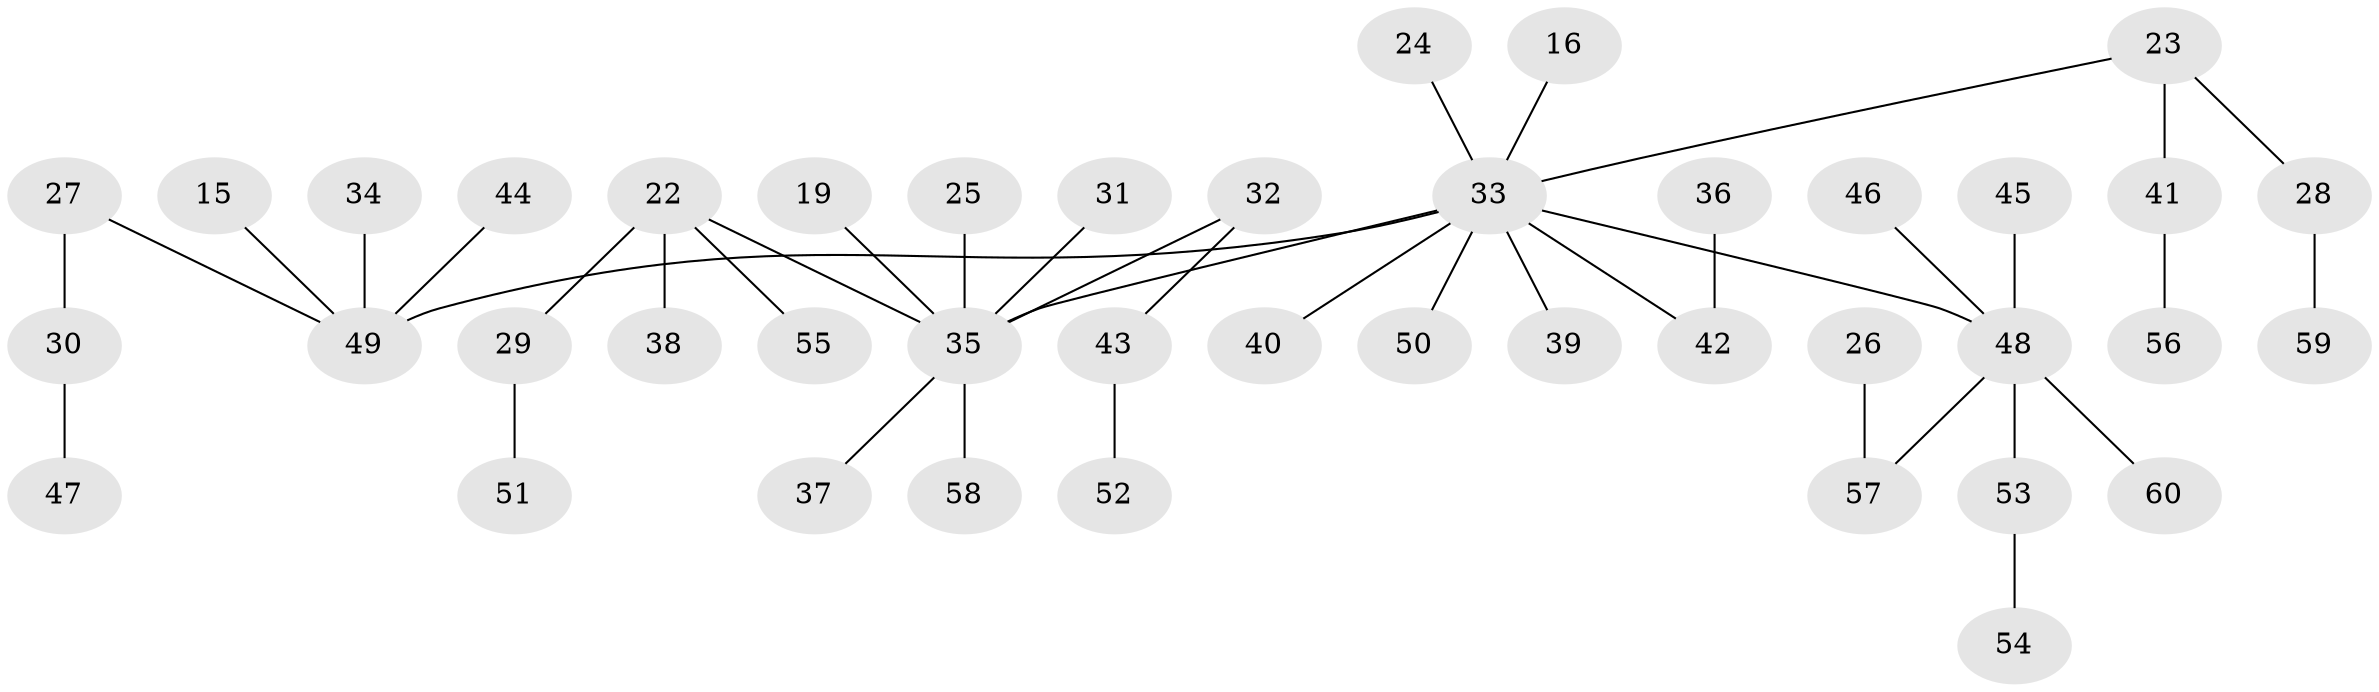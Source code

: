 // original degree distribution, {4: 0.06666666666666667, 8: 0.016666666666666666, 3: 0.15, 7: 0.016666666666666666, 5: 0.016666666666666666, 2: 0.18333333333333332, 1: 0.55}
// Generated by graph-tools (version 1.1) at 2025/56/03/04/25 21:56:12]
// undirected, 42 vertices, 41 edges
graph export_dot {
graph [start="1"]
  node [color=gray90,style=filled];
  15;
  16;
  19;
  22;
  23;
  24;
  25;
  26;
  27 [super="+20"];
  28;
  29;
  30;
  31;
  32 [super="+10"];
  33 [super="+2+3+8+11+12"];
  34;
  35 [super="+4+7"];
  36;
  37;
  38;
  39;
  40;
  41;
  42 [super="+17"];
  43;
  44;
  45;
  46;
  47;
  48 [super="+5+21"];
  49 [super="+18+14"];
  50;
  51;
  52;
  53;
  54;
  55;
  56;
  57 [super="+9"];
  58;
  59;
  60;
  15 -- 49;
  16 -- 33;
  19 -- 35;
  22 -- 29;
  22 -- 38;
  22 -- 55;
  22 -- 35;
  23 -- 28;
  23 -- 41;
  23 -- 33;
  24 -- 33;
  25 -- 35;
  26 -- 57;
  27 -- 30;
  27 -- 49;
  28 -- 59;
  29 -- 51;
  30 -- 47;
  31 -- 35;
  32 -- 43;
  32 -- 35;
  33 -- 40;
  33 -- 50;
  33 -- 39;
  33 -- 35;
  33 -- 48;
  33 -- 49;
  33 -- 42;
  34 -- 49;
  35 -- 37;
  35 -- 58;
  36 -- 42;
  41 -- 56;
  43 -- 52;
  44 -- 49;
  45 -- 48;
  46 -- 48;
  48 -- 53;
  48 -- 60;
  48 -- 57;
  53 -- 54;
}

